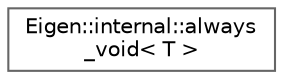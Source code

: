 digraph "Graphical Class Hierarchy"
{
 // LATEX_PDF_SIZE
  bgcolor="transparent";
  edge [fontname=Helvetica,fontsize=10,labelfontname=Helvetica,labelfontsize=10];
  node [fontname=Helvetica,fontsize=10,shape=box,height=0.2,width=0.4];
  rankdir="LR";
  Node0 [id="Node000000",label="Eigen::internal::always\l_void\< T \>",height=0.2,width=0.4,color="grey40", fillcolor="white", style="filled",URL="$structEigen_1_1internal_1_1always__void.html",tooltip=" "];
}
